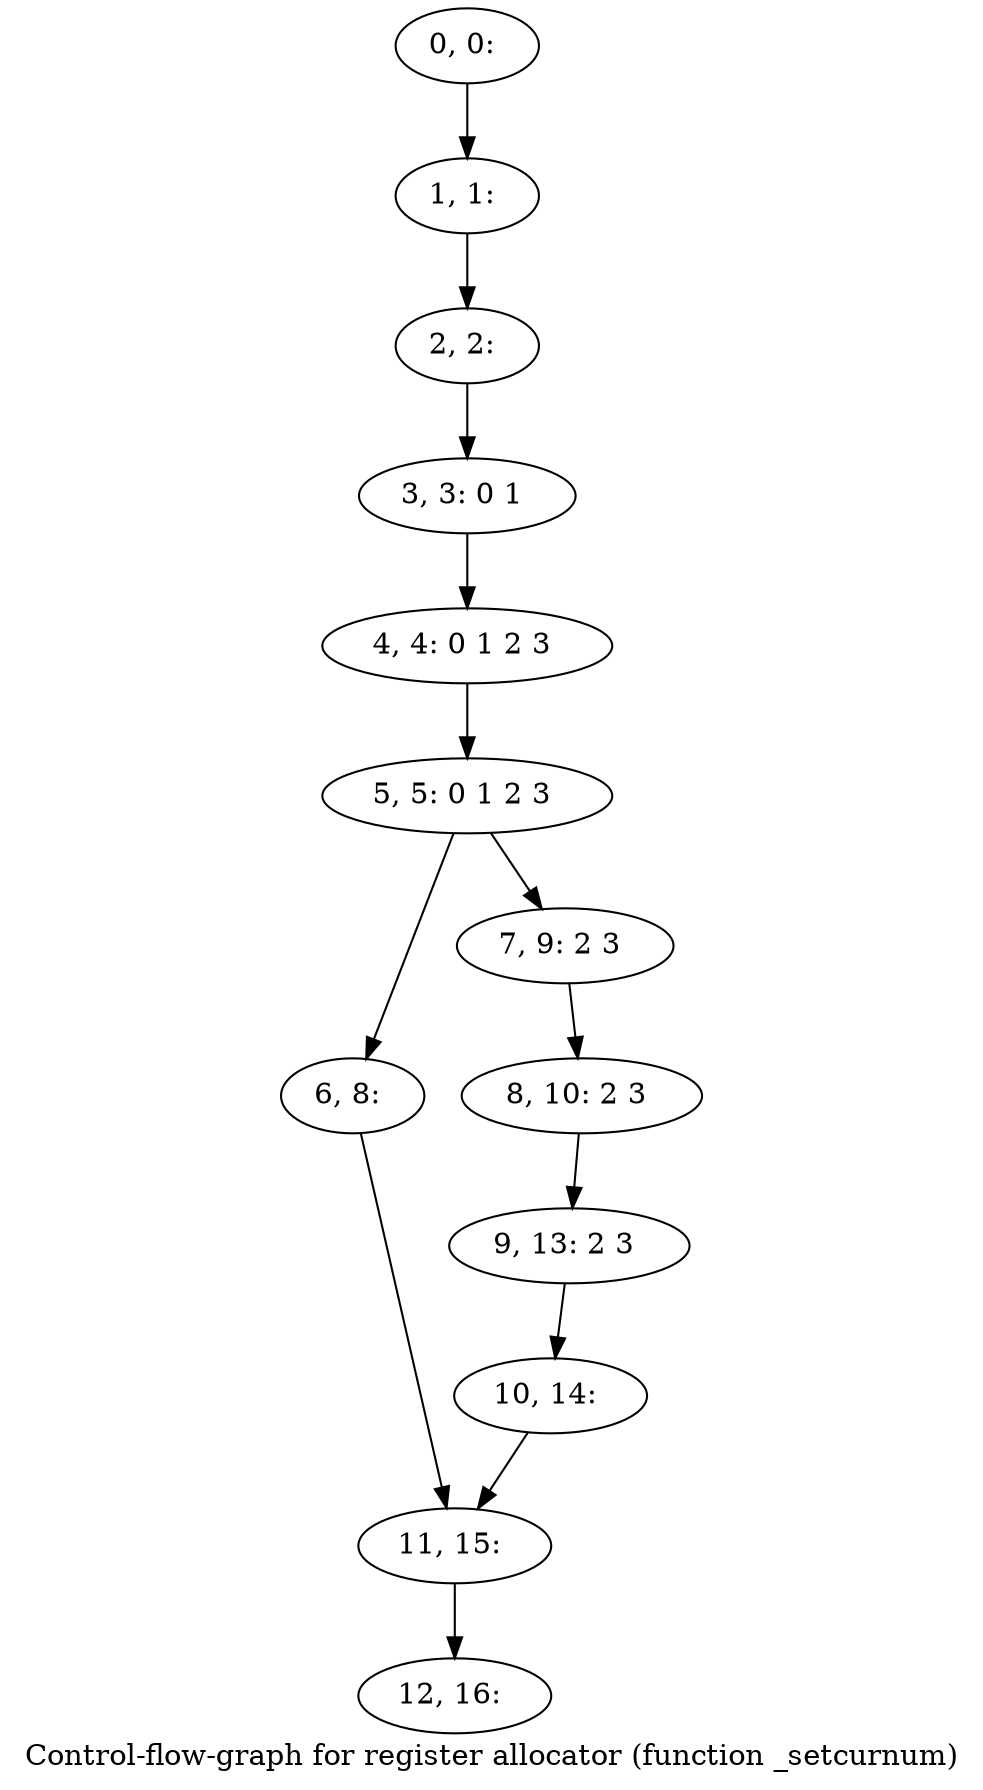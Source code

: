 digraph G {
graph [label="Control-flow-graph for register allocator (function _setcurnum)"]
0[label="0, 0: "];
1[label="1, 1: "];
2[label="2, 2: "];
3[label="3, 3: 0 1 "];
4[label="4, 4: 0 1 2 3 "];
5[label="5, 5: 0 1 2 3 "];
6[label="6, 8: "];
7[label="7, 9: 2 3 "];
8[label="8, 10: 2 3 "];
9[label="9, 13: 2 3 "];
10[label="10, 14: "];
11[label="11, 15: "];
12[label="12, 16: "];
0->1 ;
1->2 ;
2->3 ;
3->4 ;
4->5 ;
5->6 ;
5->7 ;
6->11 ;
7->8 ;
8->9 ;
9->10 ;
10->11 ;
11->12 ;
}
